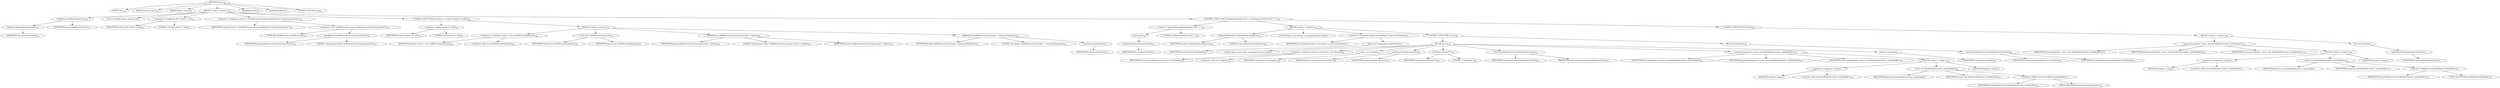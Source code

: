 digraph "parse" {  
"238" [label = <(METHOD,parse)<SUB>140</SUB>> ]
"18" [label = <(PARAM,this)<SUB>140</SUB>> ]
"239" [label = <(PARAM,Project project)<SUB>140</SUB>> ]
"240" [label = <(PARAM,Object source)<SUB>140</SUB>> ]
"241" [label = <(BLOCK,&lt;empty&gt;,&lt;empty&gt;)<SUB>141</SUB>> ]
"242" [label = <(addElement,addElement(source))<SUB>142</SUB>> ]
"243" [label = <(getImportStack,getImportStack())<SUB>142</SUB>> ]
"17" [label = <(IDENTIFIER,this,getImportStack())<SUB>142</SUB>> ]
"244" [label = <(IDENTIFIER,source,addElement(source))<SUB>142</SUB>> ]
"20" [label = <(LOCAL,AntXMLContext context: ANY)> ]
"245" [label = <(&lt;operator&gt;.assignment,ANY context = null)<SUB>144</SUB>> ]
"246" [label = <(IDENTIFIER,context,ANY context = null)<SUB>144</SUB>> ]
"247" [label = <(LITERAL,null,ANY context = null)<SUB>144</SUB>> ]
"248" [label = <(&lt;operator&gt;.assignment,context = (AntXMLContext) project.getReference(&quot;ant.parsing.context&quot;))<SUB>145</SUB>> ]
"249" [label = <(IDENTIFIER,context,context = (AntXMLContext) project.getReference(&quot;ant.parsing.context&quot;))<SUB>145</SUB>> ]
"250" [label = <(&lt;operator&gt;.cast,(AntXMLContext) project.getReference(&quot;ant.parsing.context&quot;))<SUB>145</SUB>> ]
"251" [label = <(TYPE_REF,AntXMLContext,AntXMLContext)<SUB>145</SUB>> ]
"252" [label = <(getReference,getReference(&quot;ant.parsing.context&quot;))<SUB>145</SUB>> ]
"253" [label = <(IDENTIFIER,project,getReference(&quot;ant.parsing.context&quot;))<SUB>145</SUB>> ]
"254" [label = <(LITERAL,&quot;ant.parsing.context&quot;,getReference(&quot;ant.parsing.context&quot;))<SUB>145</SUB>> ]
"255" [label = <(CONTROL_STRUCTURE,if (context == null),if (context == null))<SUB>148</SUB>> ]
"256" [label = <(&lt;operator&gt;.equals,context == null)<SUB>148</SUB>> ]
"257" [label = <(IDENTIFIER,context,context == null)<SUB>148</SUB>> ]
"258" [label = <(LITERAL,null,context == null)<SUB>148</SUB>> ]
"259" [label = <(BLOCK,&lt;empty&gt;,&lt;empty&gt;)<SUB>148</SUB>> ]
"260" [label = <(&lt;operator&gt;.assignment,context = new AntXMLContext(project))<SUB>149</SUB>> ]
"261" [label = <(IDENTIFIER,context,context = new AntXMLContext(project))<SUB>149</SUB>> ]
"262" [label = <(&lt;operator&gt;.alloc,new AntXMLContext(project))<SUB>149</SUB>> ]
"263" [label = <(&lt;init&gt;,new AntXMLContext(project))<SUB>149</SUB>> ]
"19" [label = <(IDENTIFIER,context,new AntXMLContext(project))<SUB>149</SUB>> ]
"264" [label = <(IDENTIFIER,project,new AntXMLContext(project))<SUB>149</SUB>> ]
"265" [label = <(addReference,addReference(&quot;ant.parsing.context&quot;, context))<SUB>150</SUB>> ]
"266" [label = <(IDENTIFIER,project,addReference(&quot;ant.parsing.context&quot;, context))<SUB>150</SUB>> ]
"267" [label = <(LITERAL,&quot;ant.parsing.context&quot;,addReference(&quot;ant.parsing.context&quot;, context))<SUB>150</SUB>> ]
"268" [label = <(IDENTIFIER,context,addReference(&quot;ant.parsing.context&quot;, context))<SUB>150</SUB>> ]
"269" [label = <(addReference,addReference(&quot;ant.targets&quot;, context.getTargets()))<SUB>151</SUB>> ]
"270" [label = <(IDENTIFIER,project,addReference(&quot;ant.targets&quot;, context.getTargets()))<SUB>151</SUB>> ]
"271" [label = <(LITERAL,&quot;ant.targets&quot;,addReference(&quot;ant.targets&quot;, context.getTargets()))<SUB>151</SUB>> ]
"272" [label = <(getTargets,getTargets())<SUB>151</SUB>> ]
"273" [label = <(IDENTIFIER,context,getTargets())<SUB>151</SUB>> ]
"274" [label = <(CONTROL_STRUCTURE,if (getImportStack().size() &gt; 1),if (getImportStack().size() &gt; 1))<SUB>154</SUB>> ]
"275" [label = <(&lt;operator&gt;.greaterThan,getImportStack().size() &gt; 1)<SUB>154</SUB>> ]
"276" [label = <(size,size())<SUB>154</SUB>> ]
"277" [label = <(getImportStack,getImportStack())<SUB>154</SUB>> ]
"21" [label = <(IDENTIFIER,this,getImportStack())<SUB>154</SUB>> ]
"278" [label = <(LITERAL,1,getImportStack().size() &gt; 1)<SUB>154</SUB>> ]
"279" [label = <(BLOCK,&lt;empty&gt;,&lt;empty&gt;)<SUB>154</SUB>> ]
"280" [label = <(setIgnoreProjectTag,setIgnoreProjectTag(true))<SUB>156</SUB>> ]
"281" [label = <(IDENTIFIER,context,setIgnoreProjectTag(true))<SUB>156</SUB>> ]
"282" [label = <(LITERAL,true,setIgnoreProjectTag(true))<SUB>156</SUB>> ]
"283" [label = <(LOCAL,Target currentTarget: org.apache.tools.ant.Target)> ]
"284" [label = <(&lt;operator&gt;.assignment,Target currentTarget = getCurrentTarget())<SUB>157</SUB>> ]
"285" [label = <(IDENTIFIER,currentTarget,Target currentTarget = getCurrentTarget())<SUB>157</SUB>> ]
"286" [label = <(getCurrentTarget,getCurrentTarget())<SUB>157</SUB>> ]
"287" [label = <(IDENTIFIER,context,getCurrentTarget())<SUB>157</SUB>> ]
"288" [label = <(CONTROL_STRUCTURE,try,try)<SUB>158</SUB>> ]
"289" [label = <(BLOCK,try,try)<SUB>158</SUB>> ]
"23" [label = <(LOCAL,Target newCurrent: org.apache.tools.ant.Target)> ]
"290" [label = <(&lt;operator&gt;.assignment,Target newCurrent = new Target())<SUB>159</SUB>> ]
"291" [label = <(IDENTIFIER,newCurrent,Target newCurrent = new Target())<SUB>159</SUB>> ]
"292" [label = <(&lt;operator&gt;.alloc,new Target())<SUB>159</SUB>> ]
"293" [label = <(&lt;init&gt;,new Target())<SUB>159</SUB>> ]
"22" [label = <(IDENTIFIER,newCurrent,new Target())<SUB>159</SUB>> ]
"294" [label = <(setProject,setProject(project))<SUB>160</SUB>> ]
"295" [label = <(IDENTIFIER,newCurrent,setProject(project))<SUB>160</SUB>> ]
"296" [label = <(IDENTIFIER,project,setProject(project))<SUB>160</SUB>> ]
"297" [label = <(setName,setName(&quot;&quot;))<SUB>161</SUB>> ]
"298" [label = <(IDENTIFIER,newCurrent,setName(&quot;&quot;))<SUB>161</SUB>> ]
"299" [label = <(LITERAL,&quot;&quot;,setName(&quot;&quot;))<SUB>161</SUB>> ]
"300" [label = <(setCurrentTarget,setCurrentTarget(newCurrent))<SUB>162</SUB>> ]
"301" [label = <(IDENTIFIER,context,setCurrentTarget(newCurrent))<SUB>162</SUB>> ]
"302" [label = <(IDENTIFIER,newCurrent,setCurrentTarget(newCurrent))<SUB>162</SUB>> ]
"303" [label = <(parse,parse(project, source, new RootHandler(context, mainHandler)))<SUB>163</SUB>> ]
"24" [label = <(IDENTIFIER,this,parse(project, source, new RootHandler(context, mainHandler)))<SUB>163</SUB>> ]
"304" [label = <(IDENTIFIER,project,parse(project, source, new RootHandler(context, mainHandler)))<SUB>163</SUB>> ]
"305" [label = <(IDENTIFIER,source,parse(project, source, new RootHandler(context, mainHandler)))<SUB>163</SUB>> ]
"306" [label = <(BLOCK,&lt;empty&gt;,&lt;empty&gt;)<SUB>163</SUB>> ]
"307" [label = <(&lt;operator&gt;.assignment,&lt;empty&gt;)> ]
"308" [label = <(IDENTIFIER,$obj10,&lt;empty&gt;)> ]
"309" [label = <(&lt;operator&gt;.alloc,new RootHandler(context, mainHandler))<SUB>163</SUB>> ]
"310" [label = <(&lt;init&gt;,new RootHandler(context, mainHandler))<SUB>163</SUB>> ]
"311" [label = <(IDENTIFIER,$obj10,new RootHandler(context, mainHandler))> ]
"312" [label = <(IDENTIFIER,context,new RootHandler(context, mainHandler))<SUB>163</SUB>> ]
"313" [label = <(&lt;operator&gt;.fieldAccess,ProjectHelper2.mainHandler)<SUB>163</SUB>> ]
"314" [label = <(IDENTIFIER,ProjectHelper2,new RootHandler(context, mainHandler))<SUB>163</SUB>> ]
"315" [label = <(FIELD_IDENTIFIER,mainHandler,mainHandler)<SUB>163</SUB>> ]
"316" [label = <(IDENTIFIER,$obj10,&lt;empty&gt;)> ]
"317" [label = <(execute,execute())<SUB>164</SUB>> ]
"318" [label = <(IDENTIFIER,newCurrent,execute())<SUB>164</SUB>> ]
"319" [label = <(BLOCK,finally,finally)<SUB>165</SUB>> ]
"320" [label = <(setCurrentTarget,setCurrentTarget(currentTarget))<SUB>166</SUB>> ]
"321" [label = <(IDENTIFIER,context,setCurrentTarget(currentTarget))<SUB>166</SUB>> ]
"322" [label = <(IDENTIFIER,currentTarget,setCurrentTarget(currentTarget))<SUB>166</SUB>> ]
"323" [label = <(CONTROL_STRUCTURE,else,else)<SUB>168</SUB>> ]
"324" [label = <(BLOCK,&lt;empty&gt;,&lt;empty&gt;)<SUB>168</SUB>> ]
"325" [label = <(parse,parse(project, source, new RootHandler(context, mainHandler)))<SUB>170</SUB>> ]
"25" [label = <(IDENTIFIER,this,parse(project, source, new RootHandler(context, mainHandler)))<SUB>170</SUB>> ]
"326" [label = <(IDENTIFIER,project,parse(project, source, new RootHandler(context, mainHandler)))<SUB>170</SUB>> ]
"327" [label = <(IDENTIFIER,source,parse(project, source, new RootHandler(context, mainHandler)))<SUB>170</SUB>> ]
"328" [label = <(BLOCK,&lt;empty&gt;,&lt;empty&gt;)<SUB>170</SUB>> ]
"329" [label = <(&lt;operator&gt;.assignment,&lt;empty&gt;)> ]
"330" [label = <(IDENTIFIER,$obj11,&lt;empty&gt;)> ]
"331" [label = <(&lt;operator&gt;.alloc,new RootHandler(context, mainHandler))<SUB>170</SUB>> ]
"332" [label = <(&lt;init&gt;,new RootHandler(context, mainHandler))<SUB>170</SUB>> ]
"333" [label = <(IDENTIFIER,$obj11,new RootHandler(context, mainHandler))> ]
"334" [label = <(IDENTIFIER,context,new RootHandler(context, mainHandler))<SUB>170</SUB>> ]
"335" [label = <(&lt;operator&gt;.fieldAccess,ProjectHelper2.mainHandler)<SUB>170</SUB>> ]
"336" [label = <(IDENTIFIER,ProjectHelper2,new RootHandler(context, mainHandler))<SUB>170</SUB>> ]
"337" [label = <(FIELD_IDENTIFIER,mainHandler,mainHandler)<SUB>170</SUB>> ]
"338" [label = <(IDENTIFIER,$obj11,&lt;empty&gt;)> ]
"339" [label = <(execute,execute())<SUB>172</SUB>> ]
"340" [label = <(getImplicitTarget,getImplicitTarget())<SUB>172</SUB>> ]
"341" [label = <(IDENTIFIER,context,getImplicitTarget())<SUB>172</SUB>> ]
"342" [label = <(MODIFIER,PUBLIC)> ]
"343" [label = <(MODIFIER,VIRTUAL)> ]
"344" [label = <(METHOD_RETURN,void)<SUB>140</SUB>> ]
  "238" -> "18" 
  "238" -> "239" 
  "238" -> "240" 
  "238" -> "241" 
  "238" -> "342" 
  "238" -> "343" 
  "238" -> "344" 
  "241" -> "242" 
  "241" -> "20" 
  "241" -> "245" 
  "241" -> "248" 
  "241" -> "255" 
  "241" -> "274" 
  "242" -> "243" 
  "242" -> "244" 
  "243" -> "17" 
  "245" -> "246" 
  "245" -> "247" 
  "248" -> "249" 
  "248" -> "250" 
  "250" -> "251" 
  "250" -> "252" 
  "252" -> "253" 
  "252" -> "254" 
  "255" -> "256" 
  "255" -> "259" 
  "256" -> "257" 
  "256" -> "258" 
  "259" -> "260" 
  "259" -> "263" 
  "259" -> "265" 
  "259" -> "269" 
  "260" -> "261" 
  "260" -> "262" 
  "263" -> "19" 
  "263" -> "264" 
  "265" -> "266" 
  "265" -> "267" 
  "265" -> "268" 
  "269" -> "270" 
  "269" -> "271" 
  "269" -> "272" 
  "272" -> "273" 
  "274" -> "275" 
  "274" -> "279" 
  "274" -> "323" 
  "275" -> "276" 
  "275" -> "278" 
  "276" -> "277" 
  "277" -> "21" 
  "279" -> "280" 
  "279" -> "283" 
  "279" -> "284" 
  "279" -> "288" 
  "280" -> "281" 
  "280" -> "282" 
  "284" -> "285" 
  "284" -> "286" 
  "286" -> "287" 
  "288" -> "289" 
  "288" -> "319" 
  "289" -> "23" 
  "289" -> "290" 
  "289" -> "293" 
  "289" -> "294" 
  "289" -> "297" 
  "289" -> "300" 
  "289" -> "303" 
  "289" -> "317" 
  "290" -> "291" 
  "290" -> "292" 
  "293" -> "22" 
  "294" -> "295" 
  "294" -> "296" 
  "297" -> "298" 
  "297" -> "299" 
  "300" -> "301" 
  "300" -> "302" 
  "303" -> "24" 
  "303" -> "304" 
  "303" -> "305" 
  "303" -> "306" 
  "306" -> "307" 
  "306" -> "310" 
  "306" -> "316" 
  "307" -> "308" 
  "307" -> "309" 
  "310" -> "311" 
  "310" -> "312" 
  "310" -> "313" 
  "313" -> "314" 
  "313" -> "315" 
  "317" -> "318" 
  "319" -> "320" 
  "320" -> "321" 
  "320" -> "322" 
  "323" -> "324" 
  "324" -> "325" 
  "324" -> "339" 
  "325" -> "25" 
  "325" -> "326" 
  "325" -> "327" 
  "325" -> "328" 
  "328" -> "329" 
  "328" -> "332" 
  "328" -> "338" 
  "329" -> "330" 
  "329" -> "331" 
  "332" -> "333" 
  "332" -> "334" 
  "332" -> "335" 
  "335" -> "336" 
  "335" -> "337" 
  "339" -> "340" 
  "340" -> "341" 
}
